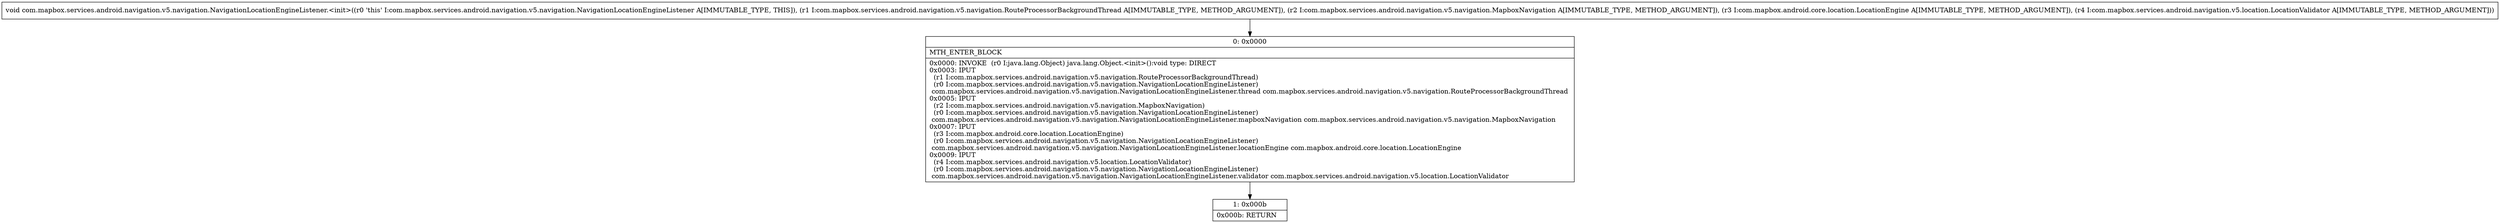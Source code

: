 digraph "CFG forcom.mapbox.services.android.navigation.v5.navigation.NavigationLocationEngineListener.\<init\>(Lcom\/mapbox\/services\/android\/navigation\/v5\/navigation\/RouteProcessorBackgroundThread;Lcom\/mapbox\/services\/android\/navigation\/v5\/navigation\/MapboxNavigation;Lcom\/mapbox\/android\/core\/location\/LocationEngine;Lcom\/mapbox\/services\/android\/navigation\/v5\/location\/LocationValidator;)V" {
Node_0 [shape=record,label="{0\:\ 0x0000|MTH_ENTER_BLOCK\l|0x0000: INVOKE  (r0 I:java.lang.Object) java.lang.Object.\<init\>():void type: DIRECT \l0x0003: IPUT  \l  (r1 I:com.mapbox.services.android.navigation.v5.navigation.RouteProcessorBackgroundThread)\l  (r0 I:com.mapbox.services.android.navigation.v5.navigation.NavigationLocationEngineListener)\l com.mapbox.services.android.navigation.v5.navigation.NavigationLocationEngineListener.thread com.mapbox.services.android.navigation.v5.navigation.RouteProcessorBackgroundThread \l0x0005: IPUT  \l  (r2 I:com.mapbox.services.android.navigation.v5.navigation.MapboxNavigation)\l  (r0 I:com.mapbox.services.android.navigation.v5.navigation.NavigationLocationEngineListener)\l com.mapbox.services.android.navigation.v5.navigation.NavigationLocationEngineListener.mapboxNavigation com.mapbox.services.android.navigation.v5.navigation.MapboxNavigation \l0x0007: IPUT  \l  (r3 I:com.mapbox.android.core.location.LocationEngine)\l  (r0 I:com.mapbox.services.android.navigation.v5.navigation.NavigationLocationEngineListener)\l com.mapbox.services.android.navigation.v5.navigation.NavigationLocationEngineListener.locationEngine com.mapbox.android.core.location.LocationEngine \l0x0009: IPUT  \l  (r4 I:com.mapbox.services.android.navigation.v5.location.LocationValidator)\l  (r0 I:com.mapbox.services.android.navigation.v5.navigation.NavigationLocationEngineListener)\l com.mapbox.services.android.navigation.v5.navigation.NavigationLocationEngineListener.validator com.mapbox.services.android.navigation.v5.location.LocationValidator \l}"];
Node_1 [shape=record,label="{1\:\ 0x000b|0x000b: RETURN   \l}"];
MethodNode[shape=record,label="{void com.mapbox.services.android.navigation.v5.navigation.NavigationLocationEngineListener.\<init\>((r0 'this' I:com.mapbox.services.android.navigation.v5.navigation.NavigationLocationEngineListener A[IMMUTABLE_TYPE, THIS]), (r1 I:com.mapbox.services.android.navigation.v5.navigation.RouteProcessorBackgroundThread A[IMMUTABLE_TYPE, METHOD_ARGUMENT]), (r2 I:com.mapbox.services.android.navigation.v5.navigation.MapboxNavigation A[IMMUTABLE_TYPE, METHOD_ARGUMENT]), (r3 I:com.mapbox.android.core.location.LocationEngine A[IMMUTABLE_TYPE, METHOD_ARGUMENT]), (r4 I:com.mapbox.services.android.navigation.v5.location.LocationValidator A[IMMUTABLE_TYPE, METHOD_ARGUMENT])) }"];
MethodNode -> Node_0;
Node_0 -> Node_1;
}


